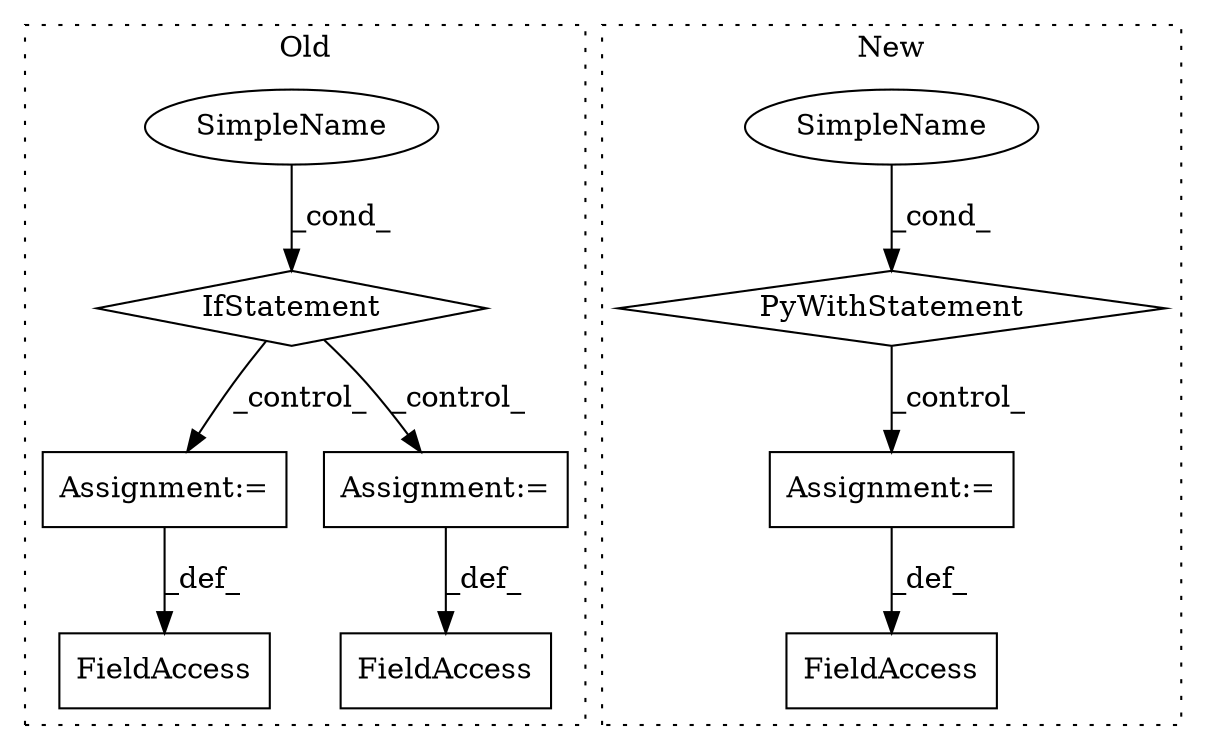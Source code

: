 digraph G {
subgraph cluster0 {
1 [label="IfStatement" a="25" s="5607,5653" l="4,2" shape="diamond"];
5 [label="Assignment:=" a="7" s="5837" l="1" shape="box"];
6 [label="SimpleName" a="42" s="" l="" shape="ellipse"];
7 [label="Assignment:=" a="7" s="5683" l="1" shape="box"];
8 [label="FieldAccess" a="22" s="5667" l="16" shape="box"];
9 [label="FieldAccess" a="22" s="5821" l="16" shape="box"];
label = "Old";
style="dotted";
}
subgraph cluster1 {
2 [label="PyWithStatement" a="104" s="6529,6594" l="10,2" shape="diamond"];
3 [label="Assignment:=" a="7" s="6614" l="1" shape="box"];
4 [label="SimpleName" a="42" s="" l="" shape="ellipse"];
10 [label="FieldAccess" a="22" s="6608" l="6" shape="box"];
label = "New";
style="dotted";
}
1 -> 5 [label="_control_"];
1 -> 7 [label="_control_"];
2 -> 3 [label="_control_"];
3 -> 10 [label="_def_"];
4 -> 2 [label="_cond_"];
5 -> 9 [label="_def_"];
6 -> 1 [label="_cond_"];
7 -> 8 [label="_def_"];
}